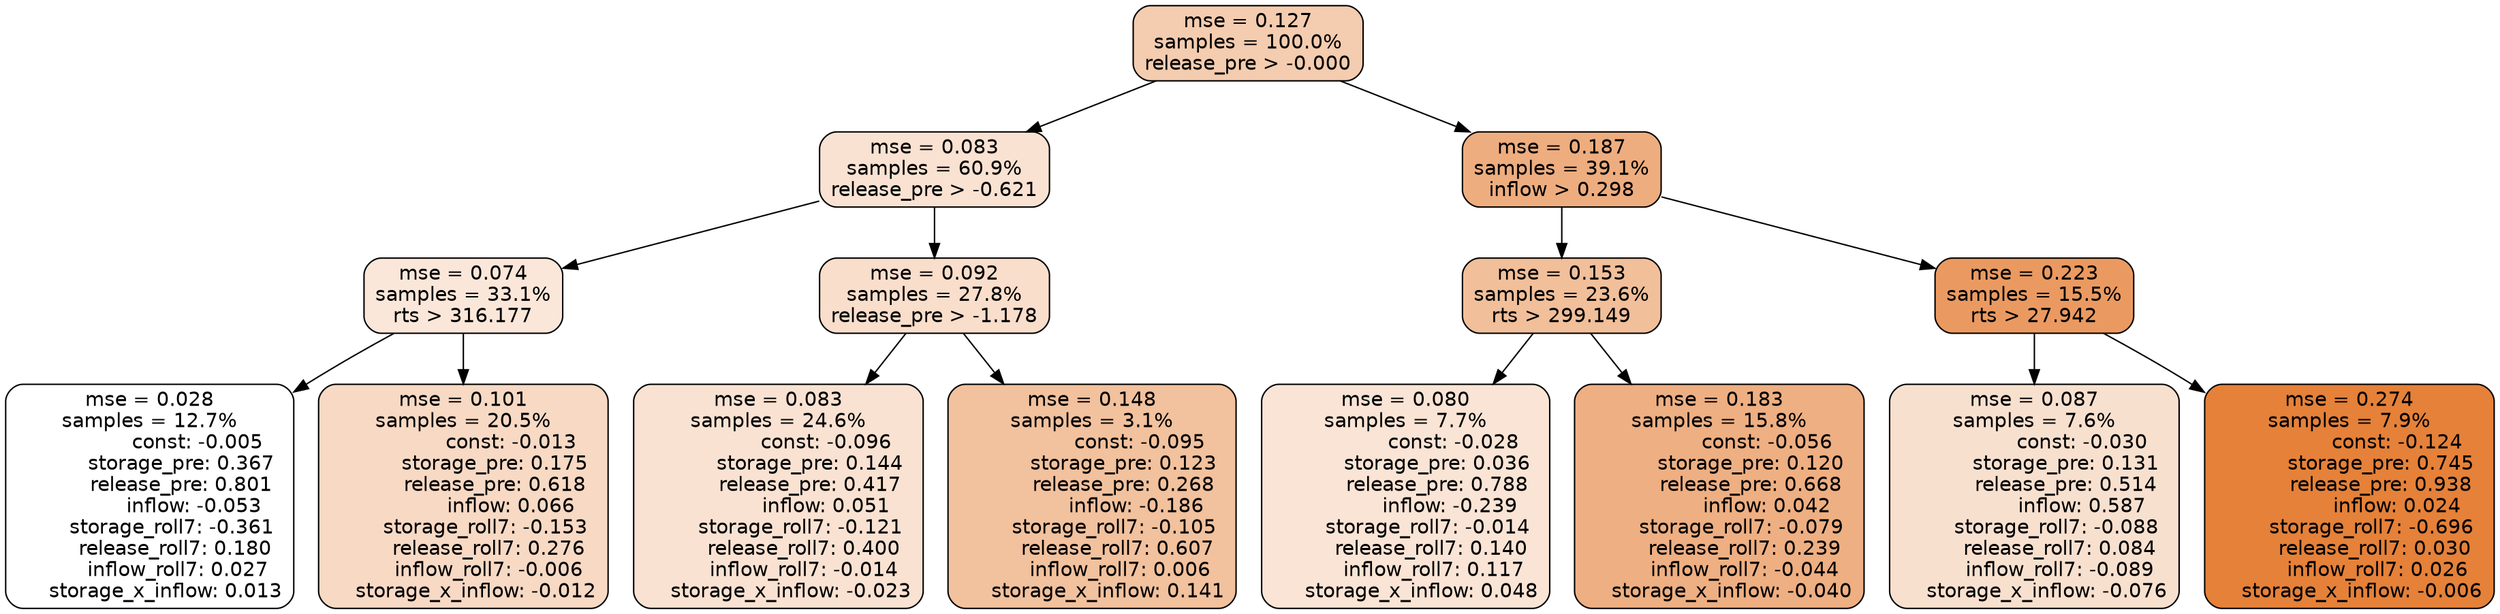 digraph tree {
node [shape=rectangle, style="filled, rounded", color="black", fontname=helvetica] ;
edge [fontname=helvetica] ;
	"0" [label="mse = 0.127
samples = 100.0%
release_pre > -0.000", fillcolor="#f4ccaf"]
	"1" [label="mse = 0.083
samples = 60.9%
release_pre > -0.621", fillcolor="#f9e2d2"]
	"8" [label="mse = 0.187
samples = 39.1%
inflow > 0.298", fillcolor="#eead7f"]
	"5" [label="mse = 0.074
samples = 33.1%
rts > 316.177", fillcolor="#fae7d9"]
	"2" [label="mse = 0.092
samples = 27.8%
release_pre > -1.178", fillcolor="#f8decb"]
	"9" [label="mse = 0.153
samples = 23.6%
rts > 299.149", fillcolor="#f1bf9a"]
	"12" [label="mse = 0.223
samples = 15.5%
rts > 27.942", fillcolor="#ea9a61"]
	"7" [label="mse = 0.028
samples = 12.7%
               const: -0.005
          storage_pre: 0.367
          release_pre: 0.801
              inflow: -0.053
       storage_roll7: -0.361
        release_roll7: 0.180
         inflow_roll7: 0.027
     storage_x_inflow: 0.013", fillcolor="#ffffff"]
	"6" [label="mse = 0.101
samples = 20.5%
               const: -0.013
          storage_pre: 0.175
          release_pre: 0.618
               inflow: 0.066
       storage_roll7: -0.153
        release_roll7: 0.276
        inflow_roll7: -0.006
    storage_x_inflow: -0.012", fillcolor="#f7d9c4"]
	"4" [label="mse = 0.083
samples = 24.6%
               const: -0.096
          storage_pre: 0.144
          release_pre: 0.417
               inflow: 0.051
       storage_roll7: -0.121
        release_roll7: 0.400
        inflow_roll7: -0.014
    storage_x_inflow: -0.023", fillcolor="#f9e2d2"]
	"3" [label="mse = 0.148
samples = 3.1%
               const: -0.095
          storage_pre: 0.123
          release_pre: 0.268
              inflow: -0.186
       storage_roll7: -0.105
        release_roll7: 0.607
         inflow_roll7: 0.006
     storage_x_inflow: 0.141", fillcolor="#f2c19d"]
	"11" [label="mse = 0.080
samples = 7.7%
               const: -0.028
          storage_pre: 0.036
          release_pre: 0.788
              inflow: -0.239
       storage_roll7: -0.014
        release_roll7: 0.140
         inflow_roll7: 0.117
     storage_x_inflow: 0.048", fillcolor="#f9e4d5"]
	"10" [label="mse = 0.183
samples = 15.8%
               const: -0.056
          storage_pre: 0.120
          release_pre: 0.668
               inflow: 0.042
       storage_roll7: -0.079
        release_roll7: 0.239
        inflow_roll7: -0.044
    storage_x_inflow: -0.040", fillcolor="#eeaf82"]
	"13" [label="mse = 0.087
samples = 7.6%
               const: -0.030
          storage_pre: 0.131
          release_pre: 0.514
               inflow: 0.587
       storage_roll7: -0.088
        release_roll7: 0.084
        inflow_roll7: -0.089
    storage_x_inflow: -0.076", fillcolor="#f8e0cf"]
	"14" [label="mse = 0.274
samples = 7.9%
               const: -0.124
          storage_pre: 0.745
          release_pre: 0.938
               inflow: 0.024
       storage_roll7: -0.696
        release_roll7: 0.030
         inflow_roll7: 0.026
    storage_x_inflow: -0.006", fillcolor="#e58139"]

	"0" -> "1"
	"0" -> "8"
	"1" -> "2"
	"1" -> "5"
	"8" -> "9"
	"8" -> "12"
	"5" -> "6"
	"5" -> "7"
	"2" -> "3"
	"2" -> "4"
	"9" -> "10"
	"9" -> "11"
	"12" -> "13"
	"12" -> "14"
}
